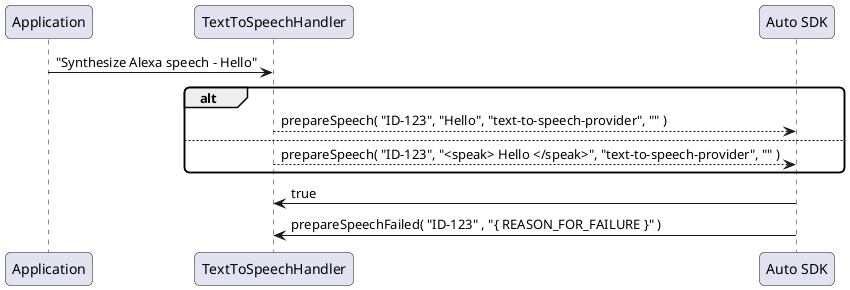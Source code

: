 @startuml
skinparam roundcorner 10
participant Application 
participant TextToSpeechHandler 
participant "Auto SDK"
Application->TextToSpeechHandler: "Synthesize Alexa speech - Hello"

alt
	TextToSpeechHandler-->"Auto SDK" : prepareSpeech( "ID-123", "Hello", "text-to-speech-provider", "" )
else
	TextToSpeechHandler-->"Auto SDK" : prepareSpeech( "ID-123", "<speak> Hello </speak>", "text-to-speech-provider", "" )	
end

"Auto SDK"->TextToSpeechHandler: true
"Auto SDK"->TextToSpeechHandler: prepareSpeechFailed( "ID-123" , "{ REASON_FOR_FAILURE }" )
@enduml